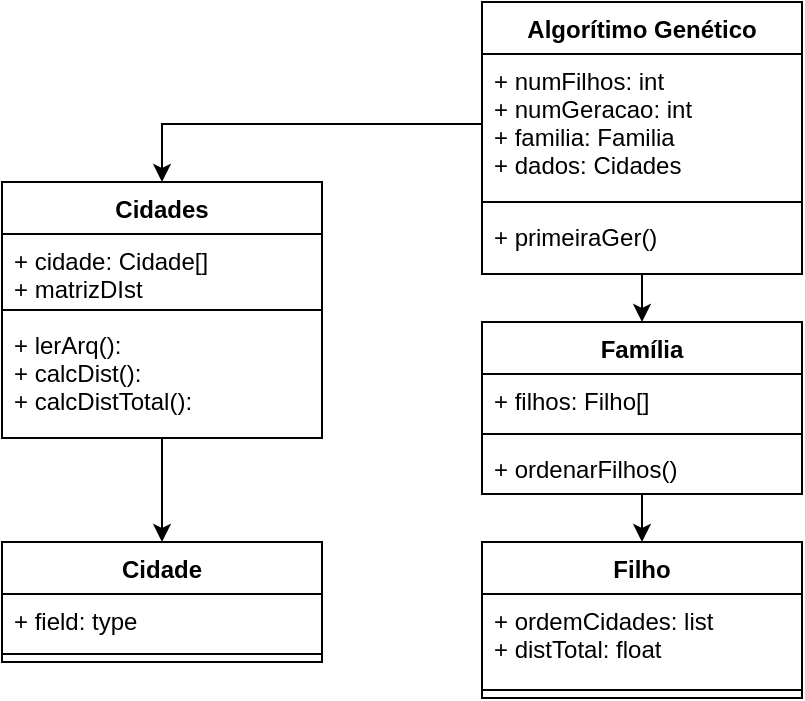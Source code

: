 <mxfile version="12.2.6" type="github" pages="1">
  <diagram id="OZSkc5lJ78yHWUe4rdYH" name="Page-1">
    <mxGraphModel dx="1320" dy="450" grid="1" gridSize="10" guides="1" tooltips="1" connect="1" arrows="1" fold="1" page="1" pageScale="1" pageWidth="827" pageHeight="1169" background="#ffffff" math="0" shadow="0">
      <root>
        <mxCell id="0"/>
        <mxCell id="1" parent="0"/>
        <mxCell id="a3olKOZ7SvC5_uw2MJjs-1" value="Cidade" style="swimlane;fontStyle=1;align=center;verticalAlign=top;childLayout=stackLayout;horizontal=1;startSize=26;horizontalStack=0;resizeParent=1;resizeParentMax=0;resizeLast=0;collapsible=1;marginBottom=0;" parent="1" vertex="1">
          <mxGeometry x="120" y="280" width="160" height="60" as="geometry"/>
        </mxCell>
        <mxCell id="a3olKOZ7SvC5_uw2MJjs-2" value="+ field: type" style="text;strokeColor=none;fillColor=none;align=left;verticalAlign=top;spacingLeft=4;spacingRight=4;overflow=hidden;rotatable=0;points=[[0,0.5],[1,0.5]];portConstraint=eastwest;" parent="a3olKOZ7SvC5_uw2MJjs-1" vertex="1">
          <mxGeometry y="26" width="160" height="26" as="geometry"/>
        </mxCell>
        <mxCell id="a3olKOZ7SvC5_uw2MJjs-3" value="" style="line;strokeWidth=1;fillColor=none;align=left;verticalAlign=middle;spacingTop=-1;spacingLeft=3;spacingRight=3;rotatable=0;labelPosition=right;points=[];portConstraint=eastwest;" parent="a3olKOZ7SvC5_uw2MJjs-1" vertex="1">
          <mxGeometry y="52" width="160" height="8" as="geometry"/>
        </mxCell>
        <mxCell id="a3olKOZ7SvC5_uw2MJjs-21" style="edgeStyle=orthogonalEdgeStyle;rounded=0;orthogonalLoop=1;jettySize=auto;html=1;" parent="1" source="a3olKOZ7SvC5_uw2MJjs-5" target="a3olKOZ7SvC5_uw2MJjs-13" edge="1">
          <mxGeometry relative="1" as="geometry"/>
        </mxCell>
        <mxCell id="a3olKOZ7SvC5_uw2MJjs-5" value="Algorítimo Genético" style="swimlane;fontStyle=1;align=center;verticalAlign=top;childLayout=stackLayout;horizontal=1;startSize=26;horizontalStack=0;resizeParent=1;resizeParentMax=0;resizeLast=0;collapsible=1;marginBottom=0;" parent="1" vertex="1">
          <mxGeometry x="360" y="10" width="160" height="136" as="geometry"/>
        </mxCell>
        <mxCell id="a3olKOZ7SvC5_uw2MJjs-6" value="+ numFilhos: int&#xa;+ numGeracao: int&#xa;+ familia: Familia&#xa;+ dados: Cidades" style="text;strokeColor=none;fillColor=none;align=left;verticalAlign=top;spacingLeft=4;spacingRight=4;overflow=hidden;rotatable=0;points=[[0,0.5],[1,0.5]];portConstraint=eastwest;" parent="a3olKOZ7SvC5_uw2MJjs-5" vertex="1">
          <mxGeometry y="26" width="160" height="70" as="geometry"/>
        </mxCell>
        <mxCell id="a3olKOZ7SvC5_uw2MJjs-7" value="" style="line;strokeWidth=1;fillColor=none;align=left;verticalAlign=middle;spacingTop=-1;spacingLeft=3;spacingRight=3;rotatable=0;labelPosition=right;points=[];portConstraint=eastwest;" parent="a3olKOZ7SvC5_uw2MJjs-5" vertex="1">
          <mxGeometry y="96" width="160" height="8" as="geometry"/>
        </mxCell>
        <mxCell id="a3olKOZ7SvC5_uw2MJjs-8" value="+ primeiraGer()" style="text;strokeColor=none;fillColor=none;align=left;verticalAlign=top;spacingLeft=4;spacingRight=4;overflow=hidden;rotatable=0;points=[[0,0.5],[1,0.5]];portConstraint=eastwest;" parent="a3olKOZ7SvC5_uw2MJjs-5" vertex="1">
          <mxGeometry y="104" width="160" height="32" as="geometry"/>
        </mxCell>
        <mxCell id="a3olKOZ7SvC5_uw2MJjs-23" style="edgeStyle=orthogonalEdgeStyle;rounded=0;orthogonalLoop=1;jettySize=auto;html=1;entryX=0.5;entryY=0;entryDx=0;entryDy=0;" parent="1" source="a3olKOZ7SvC5_uw2MJjs-9" target="a3olKOZ7SvC5_uw2MJjs-1" edge="1">
          <mxGeometry relative="1" as="geometry"/>
        </mxCell>
        <mxCell id="a3olKOZ7SvC5_uw2MJjs-9" value="Cidades" style="swimlane;fontStyle=1;align=center;verticalAlign=top;childLayout=stackLayout;horizontal=1;startSize=26;horizontalStack=0;resizeParent=1;resizeParentMax=0;resizeLast=0;collapsible=1;marginBottom=0;" parent="1" vertex="1">
          <mxGeometry x="120" y="100" width="160" height="128" as="geometry"/>
        </mxCell>
        <mxCell id="a3olKOZ7SvC5_uw2MJjs-10" value="+ cidade: Cidade[]&#xa;+ matrizDIst" style="text;strokeColor=none;fillColor=none;align=left;verticalAlign=top;spacingLeft=4;spacingRight=4;overflow=hidden;rotatable=0;points=[[0,0.5],[1,0.5]];portConstraint=eastwest;" parent="a3olKOZ7SvC5_uw2MJjs-9" vertex="1">
          <mxGeometry y="26" width="160" height="34" as="geometry"/>
        </mxCell>
        <mxCell id="a3olKOZ7SvC5_uw2MJjs-11" value="" style="line;strokeWidth=1;fillColor=none;align=left;verticalAlign=middle;spacingTop=-1;spacingLeft=3;spacingRight=3;rotatable=0;labelPosition=right;points=[];portConstraint=eastwest;" parent="a3olKOZ7SvC5_uw2MJjs-9" vertex="1">
          <mxGeometry y="60" width="160" height="8" as="geometry"/>
        </mxCell>
        <mxCell id="a3olKOZ7SvC5_uw2MJjs-12" value="+ lerArq():&#xa;+ calcDist():&#xa;+ calcDistTotal():" style="text;strokeColor=none;fillColor=none;align=left;verticalAlign=top;spacingLeft=4;spacingRight=4;overflow=hidden;rotatable=0;points=[[0,0.5],[1,0.5]];portConstraint=eastwest;" parent="a3olKOZ7SvC5_uw2MJjs-9" vertex="1">
          <mxGeometry y="68" width="160" height="60" as="geometry"/>
        </mxCell>
        <mxCell id="a3olKOZ7SvC5_uw2MJjs-22" style="edgeStyle=orthogonalEdgeStyle;rounded=0;orthogonalLoop=1;jettySize=auto;html=1;entryX=0.5;entryY=0;entryDx=0;entryDy=0;" parent="1" source="a3olKOZ7SvC5_uw2MJjs-13" target="a3olKOZ7SvC5_uw2MJjs-17" edge="1">
          <mxGeometry relative="1" as="geometry"/>
        </mxCell>
        <mxCell id="a3olKOZ7SvC5_uw2MJjs-13" value="Família" style="swimlane;fontStyle=1;align=center;verticalAlign=top;childLayout=stackLayout;horizontal=1;startSize=26;horizontalStack=0;resizeParent=1;resizeParentMax=0;resizeLast=0;collapsible=1;marginBottom=0;" parent="1" vertex="1">
          <mxGeometry x="360" y="170" width="160" height="86" as="geometry"/>
        </mxCell>
        <mxCell id="a3olKOZ7SvC5_uw2MJjs-14" value="+ filhos: Filho[]" style="text;strokeColor=none;fillColor=none;align=left;verticalAlign=top;spacingLeft=4;spacingRight=4;overflow=hidden;rotatable=0;points=[[0,0.5],[1,0.5]];portConstraint=eastwest;" parent="a3olKOZ7SvC5_uw2MJjs-13" vertex="1">
          <mxGeometry y="26" width="160" height="26" as="geometry"/>
        </mxCell>
        <mxCell id="a3olKOZ7SvC5_uw2MJjs-15" value="" style="line;strokeWidth=1;fillColor=none;align=left;verticalAlign=middle;spacingTop=-1;spacingLeft=3;spacingRight=3;rotatable=0;labelPosition=right;points=[];portConstraint=eastwest;" parent="a3olKOZ7SvC5_uw2MJjs-13" vertex="1">
          <mxGeometry y="52" width="160" height="8" as="geometry"/>
        </mxCell>
        <mxCell id="a3olKOZ7SvC5_uw2MJjs-16" value="+ ordenarFilhos()" style="text;strokeColor=none;fillColor=none;align=left;verticalAlign=top;spacingLeft=4;spacingRight=4;overflow=hidden;rotatable=0;points=[[0,0.5],[1,0.5]];portConstraint=eastwest;" parent="a3olKOZ7SvC5_uw2MJjs-13" vertex="1">
          <mxGeometry y="60" width="160" height="26" as="geometry"/>
        </mxCell>
        <mxCell id="a3olKOZ7SvC5_uw2MJjs-17" value="Filho" style="swimlane;fontStyle=1;align=center;verticalAlign=top;childLayout=stackLayout;horizontal=1;startSize=26;horizontalStack=0;resizeParent=1;resizeParentMax=0;resizeLast=0;collapsible=1;marginBottom=0;" parent="1" vertex="1">
          <mxGeometry x="360" y="280" width="160" height="78" as="geometry"/>
        </mxCell>
        <mxCell id="a3olKOZ7SvC5_uw2MJjs-18" value="+ ordemCidades: list&#xa;+ distTotal: float" style="text;strokeColor=none;fillColor=none;align=left;verticalAlign=top;spacingLeft=4;spacingRight=4;overflow=hidden;rotatable=0;points=[[0,0.5],[1,0.5]];portConstraint=eastwest;" parent="a3olKOZ7SvC5_uw2MJjs-17" vertex="1">
          <mxGeometry y="26" width="160" height="44" as="geometry"/>
        </mxCell>
        <mxCell id="a3olKOZ7SvC5_uw2MJjs-19" value="" style="line;strokeWidth=1;fillColor=none;align=left;verticalAlign=middle;spacingTop=-1;spacingLeft=3;spacingRight=3;rotatable=0;labelPosition=right;points=[];portConstraint=eastwest;" parent="a3olKOZ7SvC5_uw2MJjs-17" vertex="1">
          <mxGeometry y="70" width="160" height="8" as="geometry"/>
        </mxCell>
        <mxCell id="vwkqHk4NuUzMl0znaxjw-1" style="edgeStyle=orthogonalEdgeStyle;rounded=0;orthogonalLoop=1;jettySize=auto;html=1;entryX=0.5;entryY=0;entryDx=0;entryDy=0;" edge="1" parent="1" source="a3olKOZ7SvC5_uw2MJjs-6" target="a3olKOZ7SvC5_uw2MJjs-9">
          <mxGeometry relative="1" as="geometry"/>
        </mxCell>
      </root>
    </mxGraphModel>
  </diagram>
</mxfile>
